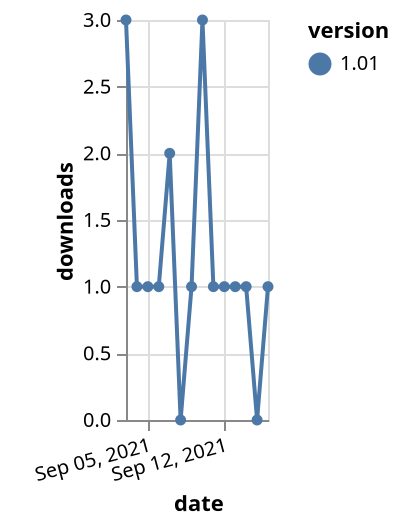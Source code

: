 {"$schema": "https://vega.github.io/schema/vega-lite/v5.json", "description": "A simple bar chart with embedded data.", "data": {"values": [{"date": "2021-09-03", "total": 19, "delta": 3, "version": "1.01"}, {"date": "2021-09-04", "total": 20, "delta": 1, "version": "1.01"}, {"date": "2021-09-05", "total": 21, "delta": 1, "version": "1.01"}, {"date": "2021-09-06", "total": 22, "delta": 1, "version": "1.01"}, {"date": "2021-09-07", "total": 24, "delta": 2, "version": "1.01"}, {"date": "2021-09-08", "total": 24, "delta": 0, "version": "1.01"}, {"date": "2021-09-09", "total": 25, "delta": 1, "version": "1.01"}, {"date": "2021-09-10", "total": 28, "delta": 3, "version": "1.01"}, {"date": "2021-09-11", "total": 29, "delta": 1, "version": "1.01"}, {"date": "2021-09-12", "total": 30, "delta": 1, "version": "1.01"}, {"date": "2021-09-13", "total": 31, "delta": 1, "version": "1.01"}, {"date": "2021-09-14", "total": 32, "delta": 1, "version": "1.01"}, {"date": "2021-09-15", "total": 32, "delta": 0, "version": "1.01"}, {"date": "2021-09-16", "total": 33, "delta": 1, "version": "1.01"}]}, "width": "container", "mark": {"type": "line", "point": {"filled": true}}, "encoding": {"x": {"field": "date", "type": "temporal", "timeUnit": "yearmonthdate", "title": "date", "axis": {"labelAngle": -15}}, "y": {"field": "delta", "type": "quantitative", "title": "downloads"}, "color": {"field": "version", "type": "nominal"}, "tooltip": {"field": "delta"}}}